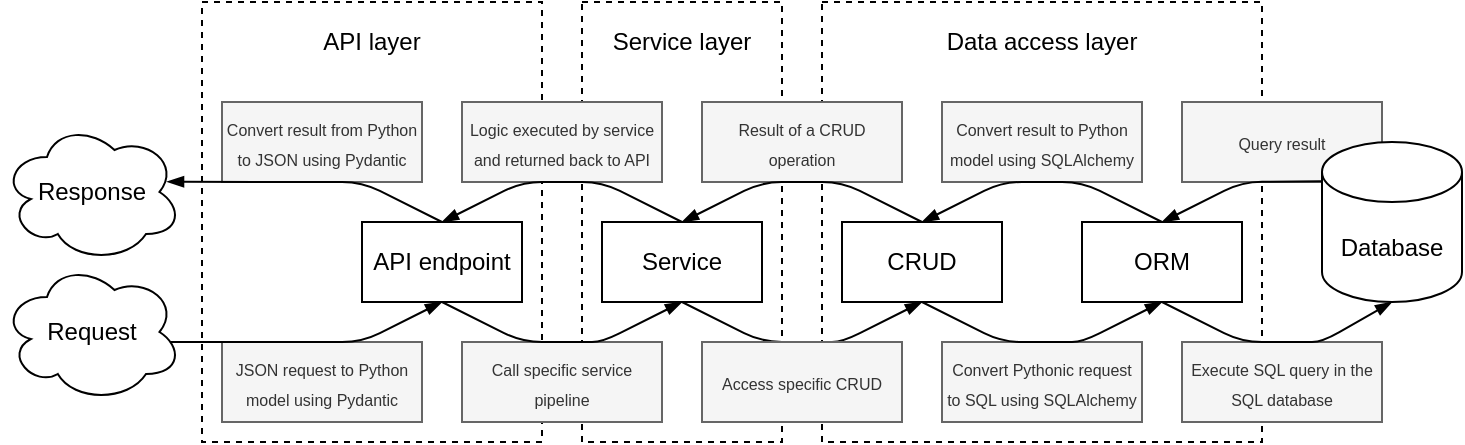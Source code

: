 <mxfile version="13.7.8" type="device"><diagram id="I-ExVmrwjGzTbSYAwwjQ" name="Page-1"><mxGraphModel dx="753" dy="470" grid="1" gridSize="10" guides="1" tooltips="1" connect="1" arrows="1" fold="1" page="1" pageScale="1" pageWidth="827" pageHeight="1169" math="0" shadow="0"><root><mxCell id="0"/><mxCell id="1" parent="0"/><mxCell id="JYKitDfpkqSQy2XWoiuc-42" value="" style="rounded=0;whiteSpace=wrap;html=1;shadow=0;glass=0;dashed=1;fillColor=none;" vertex="1" parent="1"><mxGeometry x="430" y="50" width="220" height="220" as="geometry"/></mxCell><mxCell id="JYKitDfpkqSQy2XWoiuc-32" value="&lt;font style=&quot;font-size: 8px&quot;&gt;Execute SQL query in the SQL database&lt;/font&gt;" style="text;html=1;strokeColor=#666666;fillColor=#f5f5f5;align=center;verticalAlign=middle;whiteSpace=wrap;rounded=0;fontColor=#333333;" vertex="1" parent="1"><mxGeometry x="610" y="220" width="100" height="40" as="geometry"/></mxCell><mxCell id="JYKitDfpkqSQy2XWoiuc-33" value="&lt;span style=&quot;font-size: 8px&quot;&gt;Query result&lt;/span&gt;" style="text;html=1;strokeColor=#666666;fillColor=#f5f5f5;align=center;verticalAlign=middle;whiteSpace=wrap;rounded=0;fontColor=#333333;" vertex="1" parent="1"><mxGeometry x="610" y="100" width="100" height="40" as="geometry"/></mxCell><mxCell id="JYKitDfpkqSQy2XWoiuc-41" value="" style="rounded=0;whiteSpace=wrap;html=1;shadow=0;glass=0;dashed=1;fillColor=none;" vertex="1" parent="1"><mxGeometry x="310" y="50" width="100" height="220" as="geometry"/></mxCell><mxCell id="JYKitDfpkqSQy2XWoiuc-39" value="" style="rounded=0;whiteSpace=wrap;html=1;shadow=0;glass=0;dashed=1;fillColor=none;" vertex="1" parent="1"><mxGeometry x="120" y="50" width="170" height="220" as="geometry"/></mxCell><mxCell id="JYKitDfpkqSQy2XWoiuc-1" value="API endpoint" style="rounded=0;whiteSpace=wrap;html=1;" vertex="1" parent="1"><mxGeometry x="200" y="160" width="80" height="40" as="geometry"/></mxCell><mxCell id="JYKitDfpkqSQy2XWoiuc-3" value="Service" style="rounded=0;whiteSpace=wrap;html=1;" vertex="1" parent="1"><mxGeometry x="320" y="160" width="80" height="40" as="geometry"/></mxCell><mxCell id="JYKitDfpkqSQy2XWoiuc-4" value="CRUD" style="rounded=0;whiteSpace=wrap;html=1;" vertex="1" parent="1"><mxGeometry x="440" y="160" width="80" height="40" as="geometry"/></mxCell><mxCell id="JYKitDfpkqSQy2XWoiuc-5" value="ORM" style="rounded=0;whiteSpace=wrap;html=1;" vertex="1" parent="1"><mxGeometry x="560" y="160" width="80" height="40" as="geometry"/></mxCell><mxCell id="JYKitDfpkqSQy2XWoiuc-7" value="Database" style="shape=cylinder3;whiteSpace=wrap;html=1;boundedLbl=1;backgroundOutline=1;size=15;" vertex="1" parent="1"><mxGeometry x="680" y="120" width="70" height="80" as="geometry"/></mxCell><mxCell id="JYKitDfpkqSQy2XWoiuc-16" value="Request" style="ellipse;shape=cloud;whiteSpace=wrap;html=1;" vertex="1" parent="1"><mxGeometry x="20" y="180" width="90" height="70" as="geometry"/></mxCell><mxCell id="JYKitDfpkqSQy2XWoiuc-19" value="" style="endArrow=blockThin;html=1;endFill=1;exitX=0.5;exitY=1;exitDx=0;exitDy=0;entryX=0.5;entryY=1;entryDx=0;entryDy=0;" edge="1" parent="1" source="JYKitDfpkqSQy2XWoiuc-3" target="JYKitDfpkqSQy2XWoiuc-4"><mxGeometry width="50" height="50" relative="1" as="geometry"><mxPoint x="370" y="210" as="sourcePoint"/><mxPoint x="480" y="210" as="targetPoint"/><Array as="points"><mxPoint x="400" y="220"/><mxPoint x="420" y="220"/><mxPoint x="440" y="220"/></Array></mxGeometry></mxCell><mxCell id="JYKitDfpkqSQy2XWoiuc-27" value="Response" style="ellipse;shape=cloud;whiteSpace=wrap;html=1;" vertex="1" parent="1"><mxGeometry x="20" y="110" width="90" height="70" as="geometry"/></mxCell><mxCell id="JYKitDfpkqSQy2XWoiuc-28" value="&lt;font style=&quot;font-size: 8px&quot;&gt;JSON request to Python model using Pydantic&lt;/font&gt;" style="text;html=1;strokeColor=#666666;fillColor=#f5f5f5;align=center;verticalAlign=middle;whiteSpace=wrap;rounded=0;fontColor=#333333;" vertex="1" parent="1"><mxGeometry x="130" y="220" width="100" height="40" as="geometry"/></mxCell><mxCell id="JYKitDfpkqSQy2XWoiuc-29" value="&lt;font style=&quot;font-size: 8px&quot;&gt;Call specific service pipeline&lt;/font&gt;" style="text;html=1;strokeColor=#666666;fillColor=#f5f5f5;align=center;verticalAlign=middle;whiteSpace=wrap;rounded=0;fontColor=#333333;" vertex="1" parent="1"><mxGeometry x="250" y="220" width="100" height="40" as="geometry"/></mxCell><mxCell id="JYKitDfpkqSQy2XWoiuc-30" value="&lt;font style=&quot;font-size: 8px&quot;&gt;Access specific CRUD&lt;/font&gt;" style="text;html=1;strokeColor=#666666;fillColor=#f5f5f5;align=center;verticalAlign=middle;whiteSpace=wrap;rounded=0;fontColor=#333333;" vertex="1" parent="1"><mxGeometry x="370" y="220" width="100" height="40" as="geometry"/></mxCell><mxCell id="JYKitDfpkqSQy2XWoiuc-31" value="&lt;font style=&quot;font-size: 8px&quot;&gt;Convert Pythonic request to SQL using SQLAlchemy&lt;/font&gt;" style="text;html=1;strokeColor=#666666;fillColor=#f5f5f5;align=center;verticalAlign=middle;whiteSpace=wrap;rounded=0;fontColor=#333333;" vertex="1" parent="1"><mxGeometry x="490" y="220" width="100" height="40" as="geometry"/></mxCell><mxCell id="JYKitDfpkqSQy2XWoiuc-34" value="&lt;span style=&quot;font-size: 8px&quot;&gt;Convert result to Python model&amp;nbsp;&lt;/span&gt;&lt;span style=&quot;font-size: 8px&quot;&gt;using&lt;/span&gt;&lt;span style=&quot;font-size: 8px&quot;&gt;&amp;nbsp;SQLAlchemy&lt;/span&gt;" style="text;html=1;strokeColor=#666666;fillColor=#f5f5f5;align=center;verticalAlign=middle;whiteSpace=wrap;rounded=0;fontColor=#333333;" vertex="1" parent="1"><mxGeometry x="490" y="100" width="100" height="40" as="geometry"/></mxCell><mxCell id="JYKitDfpkqSQy2XWoiuc-35" value="&lt;span style=&quot;font-size: 8px&quot;&gt;Result of a CRUD operation&lt;/span&gt;" style="text;html=1;strokeColor=#666666;fillColor=#f5f5f5;align=center;verticalAlign=middle;whiteSpace=wrap;rounded=0;fontColor=#333333;" vertex="1" parent="1"><mxGeometry x="370" y="100" width="100" height="40" as="geometry"/></mxCell><mxCell id="JYKitDfpkqSQy2XWoiuc-37" value="&lt;span style=&quot;font-size: 8px&quot;&gt;Convert result from Python to JSON using Pydantic&lt;/span&gt;" style="text;html=1;strokeColor=#666666;fillColor=#f5f5f5;align=center;verticalAlign=middle;whiteSpace=wrap;rounded=0;fontColor=#333333;" vertex="1" parent="1"><mxGeometry x="130" y="100" width="100" height="40" as="geometry"/></mxCell><mxCell id="JYKitDfpkqSQy2XWoiuc-36" value="&lt;span style=&quot;font-size: 8px&quot;&gt;Logic executed by service and returned back to API&lt;/span&gt;" style="text;html=1;strokeColor=#666666;align=center;verticalAlign=middle;whiteSpace=wrap;rounded=0;fillColor=#f5f5f5;fontColor=#333333;" vertex="1" parent="1"><mxGeometry x="250" y="100" width="100" height="40" as="geometry"/></mxCell><mxCell id="JYKitDfpkqSQy2XWoiuc-26" value="" style="endArrow=blockThin;html=1;endFill=1;exitX=0.5;exitY=0;exitDx=0;exitDy=0;entryX=0.917;entryY=0.427;entryDx=0;entryDy=0;entryPerimeter=0;" edge="1" parent="1" source="JYKitDfpkqSQy2XWoiuc-1" target="JYKitDfpkqSQy2XWoiuc-27"><mxGeometry width="50" height="50" relative="1" as="geometry"><mxPoint x="240" y="150" as="sourcePoint"/><mxPoint x="180" y="130" as="targetPoint"/><Array as="points"><mxPoint x="200" y="140"/></Array></mxGeometry></mxCell><mxCell id="JYKitDfpkqSQy2XWoiuc-17" value="" style="endArrow=blockThin;html=1;endFill=1;exitX=0.935;exitY=0.572;exitDx=0;exitDy=0;exitPerimeter=0;entryX=0.5;entryY=1;entryDx=0;entryDy=0;" edge="1" parent="1" source="JYKitDfpkqSQy2XWoiuc-16" target="JYKitDfpkqSQy2XWoiuc-1"><mxGeometry width="50" height="50" relative="1" as="geometry"><mxPoint x="340" y="200" as="sourcePoint"/><mxPoint x="240" y="225" as="targetPoint"/><Array as="points"><mxPoint x="200" y="220"/></Array></mxGeometry></mxCell><mxCell id="JYKitDfpkqSQy2XWoiuc-18" value="" style="endArrow=blockThin;html=1;endFill=1;exitX=0.5;exitY=1;exitDx=0;exitDy=0;entryX=0.5;entryY=1;entryDx=0;entryDy=0;" edge="1" parent="1" source="JYKitDfpkqSQy2XWoiuc-1" target="JYKitDfpkqSQy2XWoiuc-3"><mxGeometry width="50" height="50" relative="1" as="geometry"><mxPoint x="300" y="200" as="sourcePoint"/><mxPoint x="340" y="200" as="targetPoint"/><Array as="points"><mxPoint x="280" y="220"/><mxPoint x="300" y="220"/><mxPoint x="320" y="220"/></Array></mxGeometry></mxCell><mxCell id="JYKitDfpkqSQy2XWoiuc-25" value="" style="endArrow=blockThin;html=1;endFill=1;exitX=0.5;exitY=0;exitDx=0;exitDy=0;entryX=0.5;entryY=0;entryDx=0;entryDy=0;" edge="1" parent="1" source="JYKitDfpkqSQy2XWoiuc-3" target="JYKitDfpkqSQy2XWoiuc-1"><mxGeometry width="50" height="50" relative="1" as="geometry"><mxPoint x="360" y="150" as="sourcePoint"/><mxPoint x="240" y="150" as="targetPoint"/><Array as="points"><mxPoint x="320" y="140"/><mxPoint x="280" y="140"/></Array></mxGeometry></mxCell><mxCell id="JYKitDfpkqSQy2XWoiuc-24" value="" style="endArrow=blockThin;html=1;endFill=1;exitX=0.5;exitY=0;exitDx=0;exitDy=0;entryX=0.5;entryY=0;entryDx=0;entryDy=0;" edge="1" parent="1" source="JYKitDfpkqSQy2XWoiuc-4" target="JYKitDfpkqSQy2XWoiuc-3"><mxGeometry width="50" height="50" relative="1" as="geometry"><mxPoint x="480" y="150" as="sourcePoint"/><mxPoint x="360" y="150" as="targetPoint"/><Array as="points"><mxPoint x="440" y="140"/><mxPoint x="400" y="140"/></Array></mxGeometry></mxCell><mxCell id="JYKitDfpkqSQy2XWoiuc-23" value="" style="endArrow=blockThin;html=1;endFill=1;exitX=0.5;exitY=0;exitDx=0;exitDy=0;entryX=0.5;entryY=0;entryDx=0;entryDy=0;" edge="1" parent="1" source="JYKitDfpkqSQy2XWoiuc-5" target="JYKitDfpkqSQy2XWoiuc-4"><mxGeometry width="50" height="50" relative="1" as="geometry"><mxPoint x="520" y="170" as="sourcePoint"/><mxPoint x="560" y="170" as="targetPoint"/><Array as="points"><mxPoint x="560" y="140"/><mxPoint x="520" y="140"/></Array></mxGeometry></mxCell><mxCell id="JYKitDfpkqSQy2XWoiuc-20" value="" style="endArrow=blockThin;html=1;endFill=1;exitX=0.5;exitY=1;exitDx=0;exitDy=0;entryX=0.5;entryY=1;entryDx=0;entryDy=0;" edge="1" parent="1" source="JYKitDfpkqSQy2XWoiuc-4" target="JYKitDfpkqSQy2XWoiuc-5"><mxGeometry width="50" height="50" relative="1" as="geometry"><mxPoint x="490" y="210" as="sourcePoint"/><mxPoint x="590" y="210" as="targetPoint"/><Array as="points"><mxPoint x="520" y="220"/><mxPoint x="540" y="220"/><mxPoint x="560" y="220"/></Array></mxGeometry></mxCell><mxCell id="JYKitDfpkqSQy2XWoiuc-21" value="" style="endArrow=blockThin;html=1;endFill=1;exitX=0.5;exitY=1;exitDx=0;exitDy=0;entryX=0.5;entryY=1;entryDx=0;entryDy=0;entryPerimeter=0;" edge="1" parent="1" source="JYKitDfpkqSQy2XWoiuc-5" target="JYKitDfpkqSQy2XWoiuc-7"><mxGeometry width="50" height="50" relative="1" as="geometry"><mxPoint x="610" y="210" as="sourcePoint"/><mxPoint x="710" y="210" as="targetPoint"/><Array as="points"><mxPoint x="640" y="220"/><mxPoint x="660" y="220"/><mxPoint x="680" y="220"/></Array></mxGeometry></mxCell><mxCell id="JYKitDfpkqSQy2XWoiuc-22" value="" style="endArrow=blockThin;html=1;endFill=1;exitX=-0.006;exitY=0.246;exitDx=0;exitDy=0;exitPerimeter=0;entryX=0.5;entryY=0;entryDx=0;entryDy=0;" edge="1" parent="1" source="JYKitDfpkqSQy2XWoiuc-7" target="JYKitDfpkqSQy2XWoiuc-5"><mxGeometry width="50" height="50" relative="1" as="geometry"><mxPoint x="530" y="160" as="sourcePoint"/><mxPoint x="570" y="160" as="targetPoint"/><Array as="points"><mxPoint x="640" y="140"/></Array></mxGeometry></mxCell><mxCell id="JYKitDfpkqSQy2XWoiuc-43" value="API layer" style="text;html=1;strokeColor=none;fillColor=none;align=center;verticalAlign=middle;whiteSpace=wrap;rounded=0;shadow=0;glass=0;dashed=1;" vertex="1" parent="1"><mxGeometry x="150" y="60" width="110" height="20" as="geometry"/></mxCell><mxCell id="JYKitDfpkqSQy2XWoiuc-44" value="Service layer" style="text;html=1;strokeColor=none;fillColor=none;align=center;verticalAlign=middle;whiteSpace=wrap;rounded=0;shadow=0;glass=0;dashed=1;" vertex="1" parent="1"><mxGeometry x="320" y="60" width="80" height="20" as="geometry"/></mxCell><mxCell id="JYKitDfpkqSQy2XWoiuc-45" value="Data access layer" style="text;html=1;strokeColor=none;fillColor=none;align=center;verticalAlign=middle;whiteSpace=wrap;rounded=0;shadow=0;glass=0;dashed=1;" vertex="1" parent="1"><mxGeometry x="480" y="60" width="120" height="20" as="geometry"/></mxCell></root></mxGraphModel></diagram></mxfile>